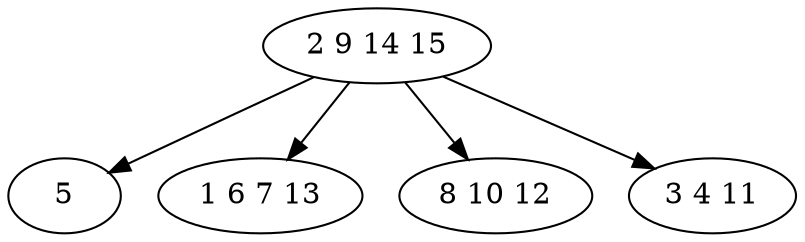 digraph true_tree {
	"0" -> "1"
	"0" -> "2"
	"0" -> "3"
	"0" -> "4"
	"0" [label="2 9 14 15"];
	"1" [label="5"];
	"2" [label="1 6 7 13"];
	"3" [label="8 10 12"];
	"4" [label="3 4 11"];
}
